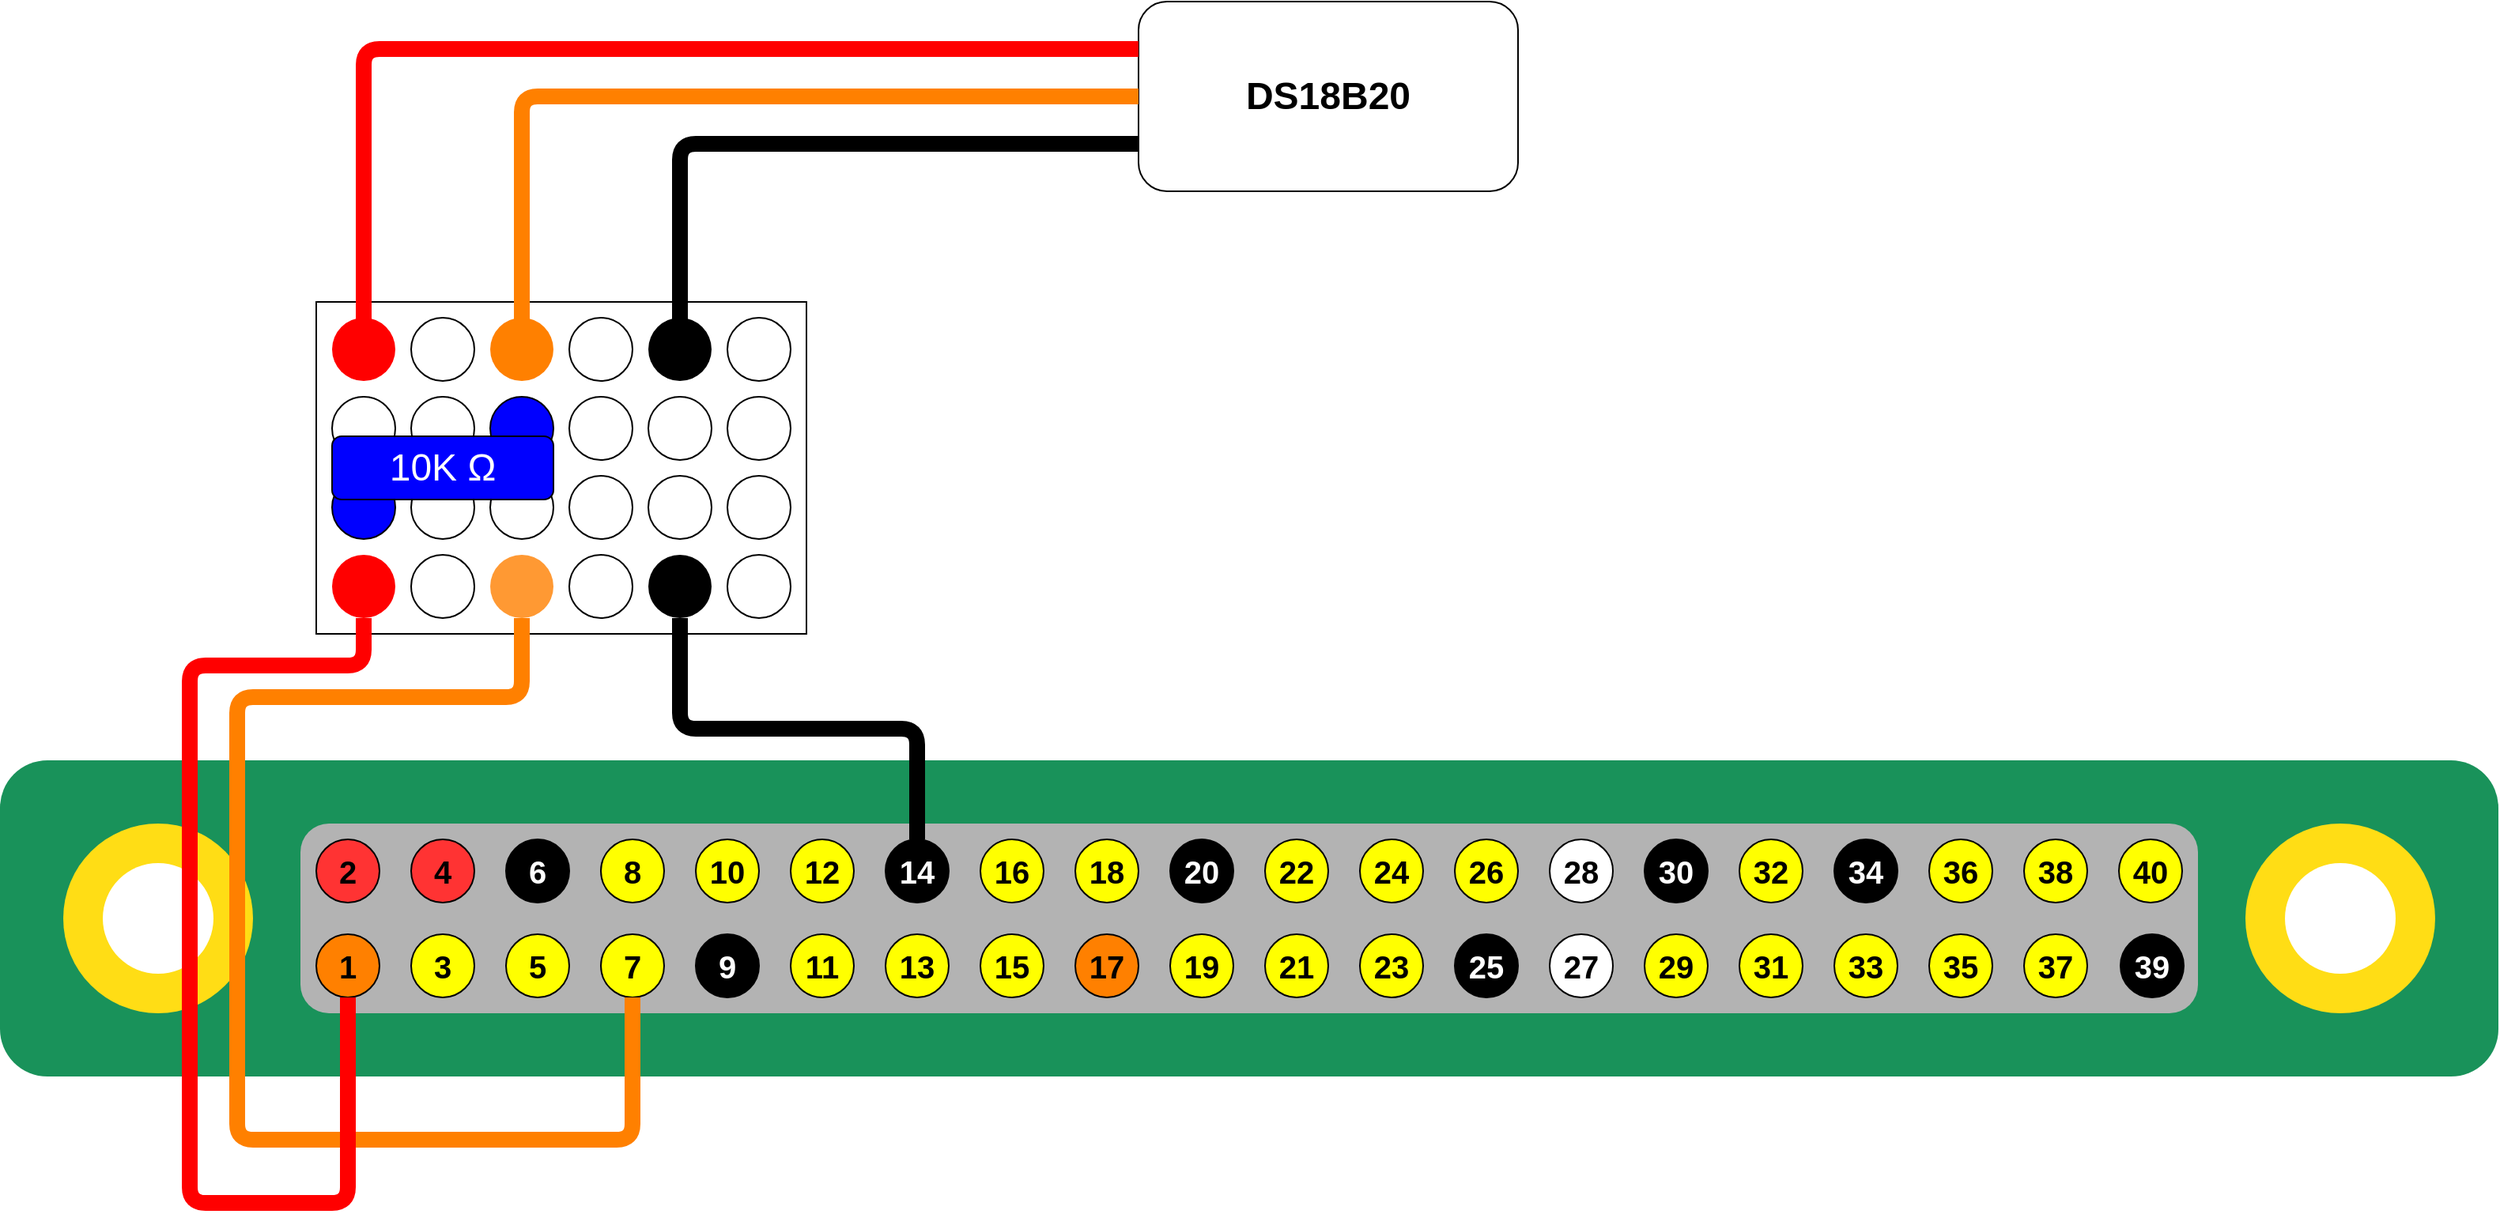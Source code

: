 <mxfile version="13.7.7" type="device"><diagram id="X2C6NR_Gaot9cAwmx9xz" name="Page-1"><mxGraphModel dx="1480" dy="1993" grid="1" gridSize="10" guides="1" tooltips="1" connect="1" arrows="1" fold="1" page="1" pageScale="1" pageWidth="827" pageHeight="1169" math="0" shadow="0"><root><mxCell id="0"/><mxCell id="1" parent="0"/><mxCell id="PQASCqEeA4kmqYuBSG_y-1" value="" style="group" parent="1" vertex="1" connectable="0"><mxGeometry x="40" y="40" width="1580" height="200" as="geometry"/></mxCell><mxCell id="PQASCqEeA4kmqYuBSG_y-2" value="" style="rounded=1;whiteSpace=wrap;html=1;labelBackgroundColor=none;fontSize=20;fontColor=#FFFFFF;fillColor=#19925a;strokeColor=none;" parent="PQASCqEeA4kmqYuBSG_y-1" vertex="1"><mxGeometry width="1580" height="200" as="geometry"/></mxCell><mxCell id="PQASCqEeA4kmqYuBSG_y-3" value="" style="rounded=1;whiteSpace=wrap;html=1;labelBackgroundColor=none;fontSize=20;fontColor=#FFFFFF;fillColor=#B3B3B3;strokeColor=none;" parent="PQASCqEeA4kmqYuBSG_y-1" vertex="1"><mxGeometry x="190" y="40" width="1200" height="120" as="geometry"/></mxCell><mxCell id="PQASCqEeA4kmqYuBSG_y-4" value="" style="ellipse;whiteSpace=wrap;html=1;aspect=fixed;labelBackgroundColor=none;fontSize=20;fontColor=#FFFFFF;strokeColor=none;fillColor=#FFDD15;" parent="PQASCqEeA4kmqYuBSG_y-1" vertex="1"><mxGeometry x="40" y="40" width="120" height="120" as="geometry"/></mxCell><mxCell id="PQASCqEeA4kmqYuBSG_y-5" value="" style="ellipse;whiteSpace=wrap;html=1;aspect=fixed;labelBackgroundColor=none;fontSize=20;fontColor=#FFFFFF;fillColor=#FFFFFF;strokeColor=none;" parent="PQASCqEeA4kmqYuBSG_y-1" vertex="1"><mxGeometry x="65" y="65" width="70" height="70" as="geometry"/></mxCell><mxCell id="PQASCqEeA4kmqYuBSG_y-6" value="" style="ellipse;whiteSpace=wrap;html=1;aspect=fixed;labelBackgroundColor=none;fontSize=20;fontColor=#FFFFFF;strokeColor=none;fillColor=#FFDD15;" parent="PQASCqEeA4kmqYuBSG_y-1" vertex="1"><mxGeometry x="1420" y="40" width="120" height="120" as="geometry"/></mxCell><mxCell id="PQASCqEeA4kmqYuBSG_y-7" value="" style="ellipse;whiteSpace=wrap;html=1;aspect=fixed;labelBackgroundColor=none;fontSize=20;fontColor=#FFFFFF;fillColor=#FFFFFF;strokeColor=none;" parent="PQASCqEeA4kmqYuBSG_y-1" vertex="1"><mxGeometry x="1445" y="65" width="70" height="70" as="geometry"/></mxCell><mxCell id="PQASCqEeA4kmqYuBSG_y-8" value="1" style="ellipse;whiteSpace=wrap;html=1;aspect=fixed;fontStyle=1;fontSize=20;fillColor=#FF8000;" parent="1" vertex="1"><mxGeometry x="240" y="150" width="40" height="40" as="geometry"/></mxCell><mxCell id="PQASCqEeA4kmqYuBSG_y-9" value="2" style="ellipse;whiteSpace=wrap;html=1;aspect=fixed;fontStyle=1;fontSize=20;fillColor=#FF3333;" parent="1" vertex="1"><mxGeometry x="240" y="90" width="40" height="40" as="geometry"/></mxCell><mxCell id="PQASCqEeA4kmqYuBSG_y-10" value="3" style="ellipse;whiteSpace=wrap;html=1;aspect=fixed;fontStyle=1;fontSize=20;fillColor=#FFFF00;" parent="1" vertex="1"><mxGeometry x="300" y="150" width="40" height="40" as="geometry"/></mxCell><mxCell id="PQASCqEeA4kmqYuBSG_y-11" value="5" style="ellipse;whiteSpace=wrap;html=1;aspect=fixed;fontStyle=1;fontSize=20;fillColor=#FFFF00;" parent="1" vertex="1"><mxGeometry x="360" y="150" width="40" height="40" as="geometry"/></mxCell><mxCell id="PQASCqEeA4kmqYuBSG_y-12" value="9" style="ellipse;whiteSpace=wrap;html=1;aspect=fixed;fontStyle=1;fontSize=20;fillColor=#000000;labelBackgroundColor=none;fontColor=#FFFFFF;" parent="1" vertex="1"><mxGeometry x="480" y="150" width="40" height="40" as="geometry"/></mxCell><mxCell id="PQASCqEeA4kmqYuBSG_y-13" value="11" style="ellipse;whiteSpace=wrap;html=1;aspect=fixed;fontStyle=1;fontSize=20;fillColor=#FFFF00;" parent="1" vertex="1"><mxGeometry x="540" y="150" width="40" height="40" as="geometry"/></mxCell><mxCell id="PQASCqEeA4kmqYuBSG_y-14" value="13" style="ellipse;whiteSpace=wrap;html=1;aspect=fixed;fontStyle=1;fontSize=20;fillColor=#FFFF00;" parent="1" vertex="1"><mxGeometry x="600" y="150" width="40" height="40" as="geometry"/></mxCell><mxCell id="PQASCqEeA4kmqYuBSG_y-15" value="15" style="ellipse;whiteSpace=wrap;html=1;aspect=fixed;fontStyle=1;fontSize=20;fillColor=#FFFF00;" parent="1" vertex="1"><mxGeometry x="660" y="150" width="40" height="40" as="geometry"/></mxCell><mxCell id="PQASCqEeA4kmqYuBSG_y-16" value="17" style="ellipse;whiteSpace=wrap;html=1;aspect=fixed;fontStyle=1;fontSize=20;fillColor=#FF8000;" parent="1" vertex="1"><mxGeometry x="720" y="150" width="40" height="40" as="geometry"/></mxCell><mxCell id="PQASCqEeA4kmqYuBSG_y-17" value="19" style="ellipse;whiteSpace=wrap;html=1;aspect=fixed;fontStyle=1;fontSize=20;fillColor=#FFFF00;" parent="1" vertex="1"><mxGeometry x="780" y="150" width="40" height="40" as="geometry"/></mxCell><mxCell id="PQASCqEeA4kmqYuBSG_y-18" value="21" style="ellipse;whiteSpace=wrap;html=1;aspect=fixed;fontStyle=1;fontSize=20;fillColor=#FFFF00;" parent="1" vertex="1"><mxGeometry x="840" y="150" width="40" height="40" as="geometry"/></mxCell><mxCell id="PQASCqEeA4kmqYuBSG_y-19" value="23" style="ellipse;whiteSpace=wrap;html=1;aspect=fixed;fontStyle=1;fontSize=20;fillColor=#FFFF00;" parent="1" vertex="1"><mxGeometry x="900" y="150" width="40" height="40" as="geometry"/></mxCell><mxCell id="PQASCqEeA4kmqYuBSG_y-20" value="25" style="ellipse;whiteSpace=wrap;html=1;aspect=fixed;fontStyle=1;fontSize=20;fillColor=#000000;labelBackgroundColor=none;fontColor=#FFFFFF;" parent="1" vertex="1"><mxGeometry x="960" y="150" width="40" height="40" as="geometry"/></mxCell><mxCell id="PQASCqEeA4kmqYuBSG_y-21" value="27" style="ellipse;whiteSpace=wrap;html=1;aspect=fixed;fontStyle=1;fontSize=20;fillColor=#FFFFFF;" parent="1" vertex="1"><mxGeometry x="1020" y="150" width="40" height="40" as="geometry"/></mxCell><mxCell id="PQASCqEeA4kmqYuBSG_y-22" value="28" style="ellipse;whiteSpace=wrap;html=1;aspect=fixed;fontStyle=1;fontSize=20;fillColor=#FFFFFF;" parent="1" vertex="1"><mxGeometry x="1020" y="90" width="40" height="40" as="geometry"/></mxCell><mxCell id="PQASCqEeA4kmqYuBSG_y-23" value="7" style="ellipse;whiteSpace=wrap;html=1;aspect=fixed;fontStyle=1;fontSize=20;fillColor=#FFFF00;" parent="1" vertex="1"><mxGeometry x="420" y="150" width="40" height="40" as="geometry"/></mxCell><mxCell id="PQASCqEeA4kmqYuBSG_y-24" value="29" style="ellipse;whiteSpace=wrap;html=1;aspect=fixed;fontStyle=1;fontSize=20;fillColor=#FFFF00;" parent="1" vertex="1"><mxGeometry x="1080" y="150" width="40" height="40" as="geometry"/></mxCell><mxCell id="PQASCqEeA4kmqYuBSG_y-25" value="31" style="ellipse;whiteSpace=wrap;html=1;aspect=fixed;fontStyle=1;fontSize=20;fillColor=#FFFF00;" parent="1" vertex="1"><mxGeometry x="1140" y="150" width="40" height="40" as="geometry"/></mxCell><mxCell id="PQASCqEeA4kmqYuBSG_y-26" value="33" style="ellipse;whiteSpace=wrap;html=1;aspect=fixed;fontStyle=1;fontSize=20;fillColor=#FFFF00;" parent="1" vertex="1"><mxGeometry x="1200" y="150" width="40" height="40" as="geometry"/></mxCell><mxCell id="PQASCqEeA4kmqYuBSG_y-27" value="35" style="ellipse;whiteSpace=wrap;html=1;aspect=fixed;fontStyle=1;fontSize=20;fillColor=#FFFF00;" parent="1" vertex="1"><mxGeometry x="1260" y="150" width="40" height="40" as="geometry"/></mxCell><mxCell id="PQASCqEeA4kmqYuBSG_y-28" value="37" style="ellipse;whiteSpace=wrap;html=1;aspect=fixed;fontStyle=1;fontSize=20;fillColor=#FFFF00;" parent="1" vertex="1"><mxGeometry x="1320" y="150" width="40" height="40" as="geometry"/></mxCell><mxCell id="PQASCqEeA4kmqYuBSG_y-29" value="39" style="ellipse;whiteSpace=wrap;html=1;aspect=fixed;fontStyle=1;fontSize=20;fillColor=#000000;labelBackgroundColor=none;fontColor=#FFFFFF;" parent="1" vertex="1"><mxGeometry x="1381" y="150" width="40" height="40" as="geometry"/></mxCell><mxCell id="PQASCqEeA4kmqYuBSG_y-30" value="4" style="ellipse;whiteSpace=wrap;html=1;aspect=fixed;fontStyle=1;fontSize=20;fillColor=#FF3333;" parent="1" vertex="1"><mxGeometry x="300" y="90" width="40" height="40" as="geometry"/></mxCell><mxCell id="PQASCqEeA4kmqYuBSG_y-31" value="6" style="ellipse;whiteSpace=wrap;html=1;aspect=fixed;fontStyle=1;fontSize=20;fillColor=#000000;labelBackgroundColor=none;fontColor=#FFFFFF;" parent="1" vertex="1"><mxGeometry x="360" y="90" width="40" height="40" as="geometry"/></mxCell><mxCell id="PQASCqEeA4kmqYuBSG_y-32" value="8" style="ellipse;whiteSpace=wrap;html=1;aspect=fixed;fontStyle=1;fontSize=20;fillColor=#FFFF00;" parent="1" vertex="1"><mxGeometry x="420" y="90" width="40" height="40" as="geometry"/></mxCell><mxCell id="PQASCqEeA4kmqYuBSG_y-33" value="10" style="ellipse;whiteSpace=wrap;html=1;aspect=fixed;fontStyle=1;fontSize=20;fillColor=#FFFF00;" parent="1" vertex="1"><mxGeometry x="480" y="90" width="40" height="40" as="geometry"/></mxCell><mxCell id="PQASCqEeA4kmqYuBSG_y-34" value="12" style="ellipse;whiteSpace=wrap;html=1;aspect=fixed;fontStyle=1;fontSize=20;fillColor=#FFFF00;" parent="1" vertex="1"><mxGeometry x="540" y="90" width="40" height="40" as="geometry"/></mxCell><mxCell id="PQASCqEeA4kmqYuBSG_y-35" value="14" style="ellipse;whiteSpace=wrap;html=1;aspect=fixed;fontStyle=1;fontSize=20;fillColor=#000000;labelBackgroundColor=none;fontColor=#FFFFFF;" parent="1" vertex="1"><mxGeometry x="600" y="90" width="40" height="40" as="geometry"/></mxCell><mxCell id="PQASCqEeA4kmqYuBSG_y-36" value="16" style="ellipse;whiteSpace=wrap;html=1;aspect=fixed;fontStyle=1;fontSize=20;fillColor=#FFFF00;" parent="1" vertex="1"><mxGeometry x="660" y="90" width="40" height="40" as="geometry"/></mxCell><mxCell id="PQASCqEeA4kmqYuBSG_y-37" value="18" style="ellipse;whiteSpace=wrap;html=1;aspect=fixed;fontStyle=1;fontSize=20;fillColor=#FFFF00;" parent="1" vertex="1"><mxGeometry x="720" y="90" width="40" height="40" as="geometry"/></mxCell><mxCell id="PQASCqEeA4kmqYuBSG_y-38" value="20" style="ellipse;whiteSpace=wrap;html=1;aspect=fixed;fontStyle=1;fontSize=20;fillColor=#000000;labelBackgroundColor=none;fontColor=#FFFFFF;" parent="1" vertex="1"><mxGeometry x="780" y="90" width="40" height="40" as="geometry"/></mxCell><mxCell id="PQASCqEeA4kmqYuBSG_y-39" value="22" style="ellipse;whiteSpace=wrap;html=1;aspect=fixed;fontStyle=1;fontSize=20;fillColor=#FFFF00;" parent="1" vertex="1"><mxGeometry x="840" y="90" width="40" height="40" as="geometry"/></mxCell><mxCell id="PQASCqEeA4kmqYuBSG_y-40" value="24" style="ellipse;whiteSpace=wrap;html=1;aspect=fixed;fontStyle=1;fontSize=20;fillColor=#FFFF00;" parent="1" vertex="1"><mxGeometry x="900" y="90" width="40" height="40" as="geometry"/></mxCell><mxCell id="PQASCqEeA4kmqYuBSG_y-41" value="26" style="ellipse;whiteSpace=wrap;html=1;aspect=fixed;fontStyle=1;fontSize=20;fillColor=#FFFF00;" parent="1" vertex="1"><mxGeometry x="960" y="90" width="40" height="40" as="geometry"/></mxCell><mxCell id="PQASCqEeA4kmqYuBSG_y-42" value="30" style="ellipse;whiteSpace=wrap;html=1;aspect=fixed;fontStyle=1;fontSize=20;fillColor=#000000;labelBackgroundColor=none;fontColor=#FFFFFF;" parent="1" vertex="1"><mxGeometry x="1080" y="90" width="40" height="40" as="geometry"/></mxCell><mxCell id="PQASCqEeA4kmqYuBSG_y-43" value="32" style="ellipse;whiteSpace=wrap;html=1;aspect=fixed;fontStyle=1;fontSize=20;fillColor=#FFFF00;" parent="1" vertex="1"><mxGeometry x="1140" y="90" width="40" height="40" as="geometry"/></mxCell><mxCell id="PQASCqEeA4kmqYuBSG_y-44" value="34" style="ellipse;whiteSpace=wrap;html=1;aspect=fixed;fontStyle=1;fontSize=20;fillColor=#000000;labelBackgroundColor=none;fontColor=#FFFFFF;" parent="1" vertex="1"><mxGeometry x="1200" y="90" width="40" height="40" as="geometry"/></mxCell><mxCell id="PQASCqEeA4kmqYuBSG_y-45" value="36" style="ellipse;whiteSpace=wrap;html=1;aspect=fixed;fontStyle=1;fontSize=20;fillColor=#FFFF00;" parent="1" vertex="1"><mxGeometry x="1260" y="90" width="40" height="40" as="geometry"/></mxCell><mxCell id="PQASCqEeA4kmqYuBSG_y-46" value="38" style="ellipse;whiteSpace=wrap;html=1;aspect=fixed;fontStyle=1;fontSize=20;fillColor=#FFFF00;" parent="1" vertex="1"><mxGeometry x="1320" y="90" width="40" height="40" as="geometry"/></mxCell><mxCell id="PQASCqEeA4kmqYuBSG_y-47" value="40" style="ellipse;whiteSpace=wrap;html=1;aspect=fixed;fontStyle=1;fontSize=20;fillColor=#FFFF00;" parent="1" vertex="1"><mxGeometry x="1380" y="90" width="40" height="40" as="geometry"/></mxCell><mxCell id="MZWyaO3cpZVf1BHVftDf-1" value="DS18B20" style="rounded=1;whiteSpace=wrap;html=1;fontSize=24;fontStyle=1" vertex="1" parent="1"><mxGeometry x="760" y="-440" width="240" height="120" as="geometry"/></mxCell><mxCell id="MZWyaO3cpZVf1BHVftDf-5" value="" style="group" vertex="1" connectable="0" parent="1"><mxGeometry x="240" y="-250" width="310" height="210" as="geometry"/></mxCell><mxCell id="MZWyaO3cpZVf1BHVftDf-6" value="" style="rounded=0;whiteSpace=wrap;html=1;" vertex="1" parent="MZWyaO3cpZVf1BHVftDf-5"><mxGeometry width="310" height="210" as="geometry"/></mxCell><mxCell id="MZWyaO3cpZVf1BHVftDf-7" value="" style="ellipse;whiteSpace=wrap;html=1;aspect=fixed;fillColor=#FF0000;strokeColor=none;" vertex="1" parent="MZWyaO3cpZVf1BHVftDf-5"><mxGeometry x="10" y="160" width="40" height="40" as="geometry"/></mxCell><mxCell id="MZWyaO3cpZVf1BHVftDf-8" value="" style="ellipse;whiteSpace=wrap;html=1;aspect=fixed;fillColor=#0000FF;" vertex="1" parent="MZWyaO3cpZVf1BHVftDf-5"><mxGeometry x="10" y="110" width="40" height="40" as="geometry"/></mxCell><mxCell id="MZWyaO3cpZVf1BHVftDf-9" value="" style="ellipse;whiteSpace=wrap;html=1;aspect=fixed;" vertex="1" parent="MZWyaO3cpZVf1BHVftDf-5"><mxGeometry x="10" y="60" width="40" height="40" as="geometry"/></mxCell><mxCell id="MZWyaO3cpZVf1BHVftDf-10" value="" style="ellipse;whiteSpace=wrap;html=1;aspect=fixed;fillColor=#FF0000;strokeColor=none;" vertex="1" parent="MZWyaO3cpZVf1BHVftDf-5"><mxGeometry x="10" y="10" width="40" height="40" as="geometry"/></mxCell><mxCell id="MZWyaO3cpZVf1BHVftDf-11" value="" style="ellipse;whiteSpace=wrap;html=1;aspect=fixed;" vertex="1" parent="MZWyaO3cpZVf1BHVftDf-5"><mxGeometry x="60" y="10" width="40" height="40" as="geometry"/></mxCell><mxCell id="MZWyaO3cpZVf1BHVftDf-12" value="" style="ellipse;whiteSpace=wrap;html=1;aspect=fixed;fillColor=none;" vertex="1" parent="MZWyaO3cpZVf1BHVftDf-5"><mxGeometry x="60" y="60" width="40" height="40" as="geometry"/></mxCell><mxCell id="MZWyaO3cpZVf1BHVftDf-13" value="" style="ellipse;whiteSpace=wrap;html=1;aspect=fixed;fillColor=none;" vertex="1" parent="MZWyaO3cpZVf1BHVftDf-5"><mxGeometry x="60" y="110" width="40" height="40" as="geometry"/></mxCell><mxCell id="MZWyaO3cpZVf1BHVftDf-14" value="" style="ellipse;whiteSpace=wrap;html=1;aspect=fixed;fillColor=none;" vertex="1" parent="MZWyaO3cpZVf1BHVftDf-5"><mxGeometry x="60" y="160" width="40" height="40" as="geometry"/></mxCell><mxCell id="MZWyaO3cpZVf1BHVftDf-15" value="" style="ellipse;whiteSpace=wrap;html=1;aspect=fixed;fillColor=#FF8000;strokeColor=none;" vertex="1" parent="MZWyaO3cpZVf1BHVftDf-5"><mxGeometry x="110" y="10" width="40" height="40" as="geometry"/></mxCell><mxCell id="MZWyaO3cpZVf1BHVftDf-16" value="" style="ellipse;whiteSpace=wrap;html=1;aspect=fixed;fillColor=#0000FF;" vertex="1" parent="MZWyaO3cpZVf1BHVftDf-5"><mxGeometry x="110" y="60" width="40" height="40" as="geometry"/></mxCell><mxCell id="MZWyaO3cpZVf1BHVftDf-17" value="" style="ellipse;whiteSpace=wrap;html=1;aspect=fixed;fillColor=none;" vertex="1" parent="MZWyaO3cpZVf1BHVftDf-5"><mxGeometry x="110" y="110" width="40" height="40" as="geometry"/></mxCell><mxCell id="MZWyaO3cpZVf1BHVftDf-18" value="" style="ellipse;whiteSpace=wrap;html=1;aspect=fixed;fillColor=#FF9933;strokeColor=none;" vertex="1" parent="MZWyaO3cpZVf1BHVftDf-5"><mxGeometry x="110" y="160" width="40" height="40" as="geometry"/></mxCell><mxCell id="MZWyaO3cpZVf1BHVftDf-19" value="" style="ellipse;whiteSpace=wrap;html=1;aspect=fixed;" vertex="1" parent="MZWyaO3cpZVf1BHVftDf-5"><mxGeometry x="160" y="10" width="40" height="40" as="geometry"/></mxCell><mxCell id="MZWyaO3cpZVf1BHVftDf-20" value="" style="ellipse;whiteSpace=wrap;html=1;aspect=fixed;" vertex="1" parent="MZWyaO3cpZVf1BHVftDf-5"><mxGeometry x="160" y="60" width="40" height="40" as="geometry"/></mxCell><mxCell id="MZWyaO3cpZVf1BHVftDf-21" value="" style="ellipse;whiteSpace=wrap;html=1;aspect=fixed;" vertex="1" parent="MZWyaO3cpZVf1BHVftDf-5"><mxGeometry x="160" y="110" width="40" height="40" as="geometry"/></mxCell><mxCell id="MZWyaO3cpZVf1BHVftDf-22" value="" style="ellipse;whiteSpace=wrap;html=1;aspect=fixed;fillColor=none;" vertex="1" parent="MZWyaO3cpZVf1BHVftDf-5"><mxGeometry x="160" y="160" width="40" height="40" as="geometry"/></mxCell><mxCell id="MZWyaO3cpZVf1BHVftDf-23" value="" style="ellipse;whiteSpace=wrap;html=1;aspect=fixed;strokeColor=none;fillColor=#000000;" vertex="1" parent="MZWyaO3cpZVf1BHVftDf-5"><mxGeometry x="210" y="10" width="40" height="40" as="geometry"/></mxCell><mxCell id="MZWyaO3cpZVf1BHVftDf-24" value="" style="ellipse;whiteSpace=wrap;html=1;aspect=fixed;" vertex="1" parent="MZWyaO3cpZVf1BHVftDf-5"><mxGeometry x="210" y="60" width="40" height="40" as="geometry"/></mxCell><mxCell id="MZWyaO3cpZVf1BHVftDf-25" value="" style="ellipse;whiteSpace=wrap;html=1;aspect=fixed;" vertex="1" parent="MZWyaO3cpZVf1BHVftDf-5"><mxGeometry x="210" y="110" width="40" height="40" as="geometry"/></mxCell><mxCell id="MZWyaO3cpZVf1BHVftDf-26" value="" style="ellipse;whiteSpace=wrap;html=1;aspect=fixed;fillColor=#000000;strokeColor=none;" vertex="1" parent="MZWyaO3cpZVf1BHVftDf-5"><mxGeometry x="210" y="160" width="40" height="40" as="geometry"/></mxCell><mxCell id="MZWyaO3cpZVf1BHVftDf-27" value="" style="ellipse;whiteSpace=wrap;html=1;aspect=fixed;" vertex="1" parent="MZWyaO3cpZVf1BHVftDf-5"><mxGeometry x="260" y="10" width="40" height="40" as="geometry"/></mxCell><mxCell id="MZWyaO3cpZVf1BHVftDf-28" value="" style="ellipse;whiteSpace=wrap;html=1;aspect=fixed;" vertex="1" parent="MZWyaO3cpZVf1BHVftDf-5"><mxGeometry x="260" y="60" width="40" height="40" as="geometry"/></mxCell><mxCell id="MZWyaO3cpZVf1BHVftDf-29" value="" style="ellipse;whiteSpace=wrap;html=1;aspect=fixed;" vertex="1" parent="MZWyaO3cpZVf1BHVftDf-5"><mxGeometry x="260" y="110" width="40" height="40" as="geometry"/></mxCell><mxCell id="MZWyaO3cpZVf1BHVftDf-30" value="" style="ellipse;whiteSpace=wrap;html=1;aspect=fixed;" vertex="1" parent="MZWyaO3cpZVf1BHVftDf-5"><mxGeometry x="260" y="160" width="40" height="40" as="geometry"/></mxCell><mxCell id="MZWyaO3cpZVf1BHVftDf-34" value="10K Ω" style="rounded=1;whiteSpace=wrap;html=1;strokeColor=#000000;gradientColor=none;fontSize=24;fillColor=#0000FF;fontColor=#FFFFFF;" vertex="1" parent="MZWyaO3cpZVf1BHVftDf-5"><mxGeometry x="10" y="85" width="140" height="40" as="geometry"/></mxCell><mxCell id="MZWyaO3cpZVf1BHVftDf-3" value="" style="endArrow=none;html=1;fontSize=20;exitX=0;exitY=0.75;exitDx=0;exitDy=0;strokeWidth=10;" edge="1" parent="1" source="MZWyaO3cpZVf1BHVftDf-1"><mxGeometry width="50" height="50" relative="1" as="geometry"><mxPoint x="1070" y="-340" as="sourcePoint"/><mxPoint x="470" y="-218" as="targetPoint"/><Array as="points"><mxPoint x="470" y="-350"/></Array></mxGeometry></mxCell><mxCell id="MZWyaO3cpZVf1BHVftDf-4" value="" style="endArrow=none;html=1;fontSize=20;exitX=0;exitY=0.5;exitDx=0;exitDy=0;strokeWidth=10;strokeColor=#FF8000;entryX=0.5;entryY=0.625;entryDx=0;entryDy=0;entryPerimeter=0;" edge="1" parent="1" source="MZWyaO3cpZVf1BHVftDf-1" target="MZWyaO3cpZVf1BHVftDf-15"><mxGeometry width="50" height="50" relative="1" as="geometry"><mxPoint x="1020" y="-380.2" as="sourcePoint"/><mxPoint x="640" y="-380" as="targetPoint"/><Array as="points"><mxPoint x="370" y="-380"/></Array></mxGeometry></mxCell><mxCell id="MZWyaO3cpZVf1BHVftDf-2" value="" style="endArrow=none;html=1;fontSize=20;exitX=0;exitY=0.25;exitDx=0;exitDy=0;strokeWidth=10;strokeColor=#FF0000;entryX=0.5;entryY=0.65;entryDx=0;entryDy=0;entryPerimeter=0;" edge="1" parent="1" source="MZWyaO3cpZVf1BHVftDf-1" target="MZWyaO3cpZVf1BHVftDf-10"><mxGeometry width="50" height="50" relative="1" as="geometry"><mxPoint x="1040" y="-400" as="sourcePoint"/><mxPoint x="640" y="-410" as="targetPoint"/><Array as="points"><mxPoint x="270" y="-410"/></Array></mxGeometry></mxCell><mxCell id="MZWyaO3cpZVf1BHVftDf-31" value="" style="endArrow=none;html=1;fontSize=20;exitX=0.5;exitY=1;exitDx=0;exitDy=0;strokeWidth=10;entryX=0.5;entryY=0;entryDx=0;entryDy=0;" edge="1" parent="1" source="MZWyaO3cpZVf1BHVftDf-26" target="PQASCqEeA4kmqYuBSG_y-35"><mxGeometry width="50" height="50" relative="1" as="geometry"><mxPoint x="270" y="-2" as="sourcePoint"/><mxPoint x="-20" y="130" as="targetPoint"/><Array as="points"><mxPoint x="470" y="20"/><mxPoint x="620" y="20"/></Array></mxGeometry></mxCell><mxCell id="MZWyaO3cpZVf1BHVftDf-32" value="" style="endArrow=none;html=1;fontSize=20;exitX=0.5;exitY=1;exitDx=0;exitDy=0;strokeWidth=10;strokeColor=#FF8000;entryX=0.5;entryY=1;entryDx=0;entryDy=0;" edge="1" parent="1" source="MZWyaO3cpZVf1BHVftDf-18" target="PQASCqEeA4kmqYuBSG_y-23"><mxGeometry width="50" height="50" relative="1" as="geometry"><mxPoint x="460" y="-165" as="sourcePoint"/><mxPoint x="70" as="targetPoint"/><Array as="points"><mxPoint x="370"/><mxPoint x="190"/><mxPoint x="190" y="280"/><mxPoint x="440" y="280"/></Array></mxGeometry></mxCell><mxCell id="MZWyaO3cpZVf1BHVftDf-33" value="" style="endArrow=none;html=1;fontSize=20;exitX=0.5;exitY=1;exitDx=0;exitDy=0;strokeWidth=10;strokeColor=#FF0000;entryX=0.5;entryY=1;entryDx=0;entryDy=0;" edge="1" parent="1" source="MZWyaO3cpZVf1BHVftDf-7" target="PQASCqEeA4kmqYuBSG_y-8"><mxGeometry width="50" height="50" relative="1" as="geometry"><mxPoint x="550" y="-196" as="sourcePoint"/><mxPoint x="330" y="320" as="targetPoint"/><Array as="points"><mxPoint x="270" y="-20"/><mxPoint x="160" y="-20"/><mxPoint x="160" y="320"/><mxPoint x="260" y="320"/></Array></mxGeometry></mxCell></root></mxGraphModel></diagram></mxfile>